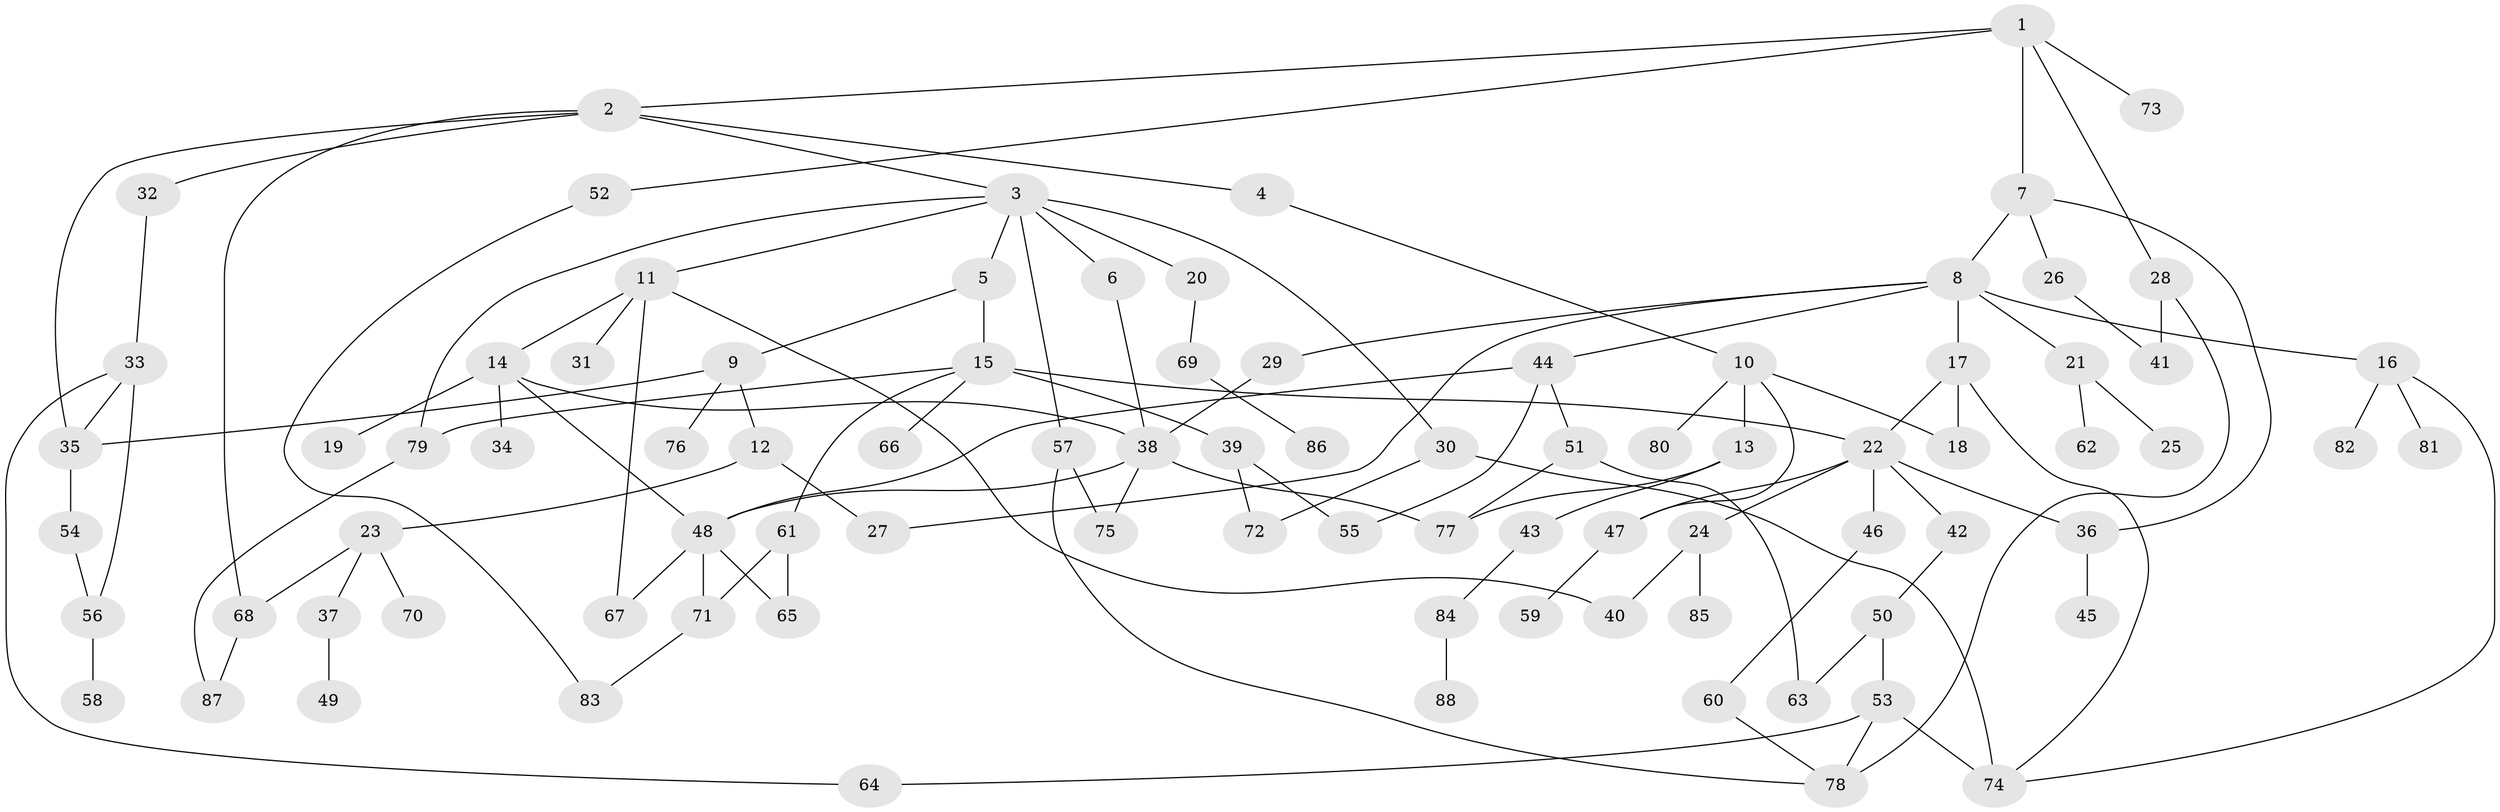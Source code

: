 // coarse degree distribution, {5: 0.06557377049180328, 6: 0.04918032786885246, 8: 0.03278688524590164, 3: 0.22950819672131148, 9: 0.01639344262295082, 4: 0.09836065573770492, 11: 0.01639344262295082, 1: 0.22950819672131148, 2: 0.26229508196721313}
// Generated by graph-tools (version 1.1) at 2025/51/02/27/25 19:51:36]
// undirected, 88 vertices, 121 edges
graph export_dot {
graph [start="1"]
  node [color=gray90,style=filled];
  1;
  2;
  3;
  4;
  5;
  6;
  7;
  8;
  9;
  10;
  11;
  12;
  13;
  14;
  15;
  16;
  17;
  18;
  19;
  20;
  21;
  22;
  23;
  24;
  25;
  26;
  27;
  28;
  29;
  30;
  31;
  32;
  33;
  34;
  35;
  36;
  37;
  38;
  39;
  40;
  41;
  42;
  43;
  44;
  45;
  46;
  47;
  48;
  49;
  50;
  51;
  52;
  53;
  54;
  55;
  56;
  57;
  58;
  59;
  60;
  61;
  62;
  63;
  64;
  65;
  66;
  67;
  68;
  69;
  70;
  71;
  72;
  73;
  74;
  75;
  76;
  77;
  78;
  79;
  80;
  81;
  82;
  83;
  84;
  85;
  86;
  87;
  88;
  1 -- 2;
  1 -- 7;
  1 -- 28;
  1 -- 52;
  1 -- 73;
  2 -- 3;
  2 -- 4;
  2 -- 32;
  2 -- 68;
  2 -- 35;
  3 -- 5;
  3 -- 6;
  3 -- 11;
  3 -- 20;
  3 -- 30;
  3 -- 57;
  3 -- 79;
  4 -- 10;
  5 -- 9;
  5 -- 15;
  6 -- 38;
  7 -- 8;
  7 -- 26;
  7 -- 36;
  8 -- 16;
  8 -- 17;
  8 -- 21;
  8 -- 27;
  8 -- 29;
  8 -- 44;
  9 -- 12;
  9 -- 76;
  9 -- 35;
  10 -- 13;
  10 -- 47;
  10 -- 80;
  10 -- 18;
  11 -- 14;
  11 -- 31;
  11 -- 67;
  11 -- 40;
  12 -- 23;
  12 -- 27;
  13 -- 43;
  13 -- 77;
  14 -- 19;
  14 -- 34;
  14 -- 48;
  14 -- 38;
  15 -- 39;
  15 -- 61;
  15 -- 66;
  15 -- 79;
  15 -- 22;
  16 -- 81;
  16 -- 82;
  16 -- 74;
  17 -- 18;
  17 -- 22;
  17 -- 74;
  20 -- 69;
  21 -- 25;
  21 -- 62;
  22 -- 24;
  22 -- 36;
  22 -- 42;
  22 -- 46;
  22 -- 47;
  23 -- 37;
  23 -- 70;
  23 -- 68;
  24 -- 40;
  24 -- 85;
  26 -- 41;
  28 -- 78;
  28 -- 41;
  29 -- 38;
  30 -- 72;
  30 -- 74;
  32 -- 33;
  33 -- 35;
  33 -- 56;
  33 -- 64;
  35 -- 54;
  36 -- 45;
  37 -- 49;
  38 -- 48;
  38 -- 75;
  38 -- 77;
  39 -- 55;
  39 -- 72;
  42 -- 50;
  43 -- 84;
  44 -- 51;
  44 -- 55;
  44 -- 48;
  46 -- 60;
  47 -- 59;
  48 -- 65;
  48 -- 67;
  48 -- 71;
  50 -- 53;
  50 -- 63;
  51 -- 63;
  51 -- 77;
  52 -- 83;
  53 -- 64;
  53 -- 74;
  53 -- 78;
  54 -- 56;
  56 -- 58;
  57 -- 75;
  57 -- 78;
  60 -- 78;
  61 -- 71;
  61 -- 65;
  68 -- 87;
  69 -- 86;
  71 -- 83;
  79 -- 87;
  84 -- 88;
}
